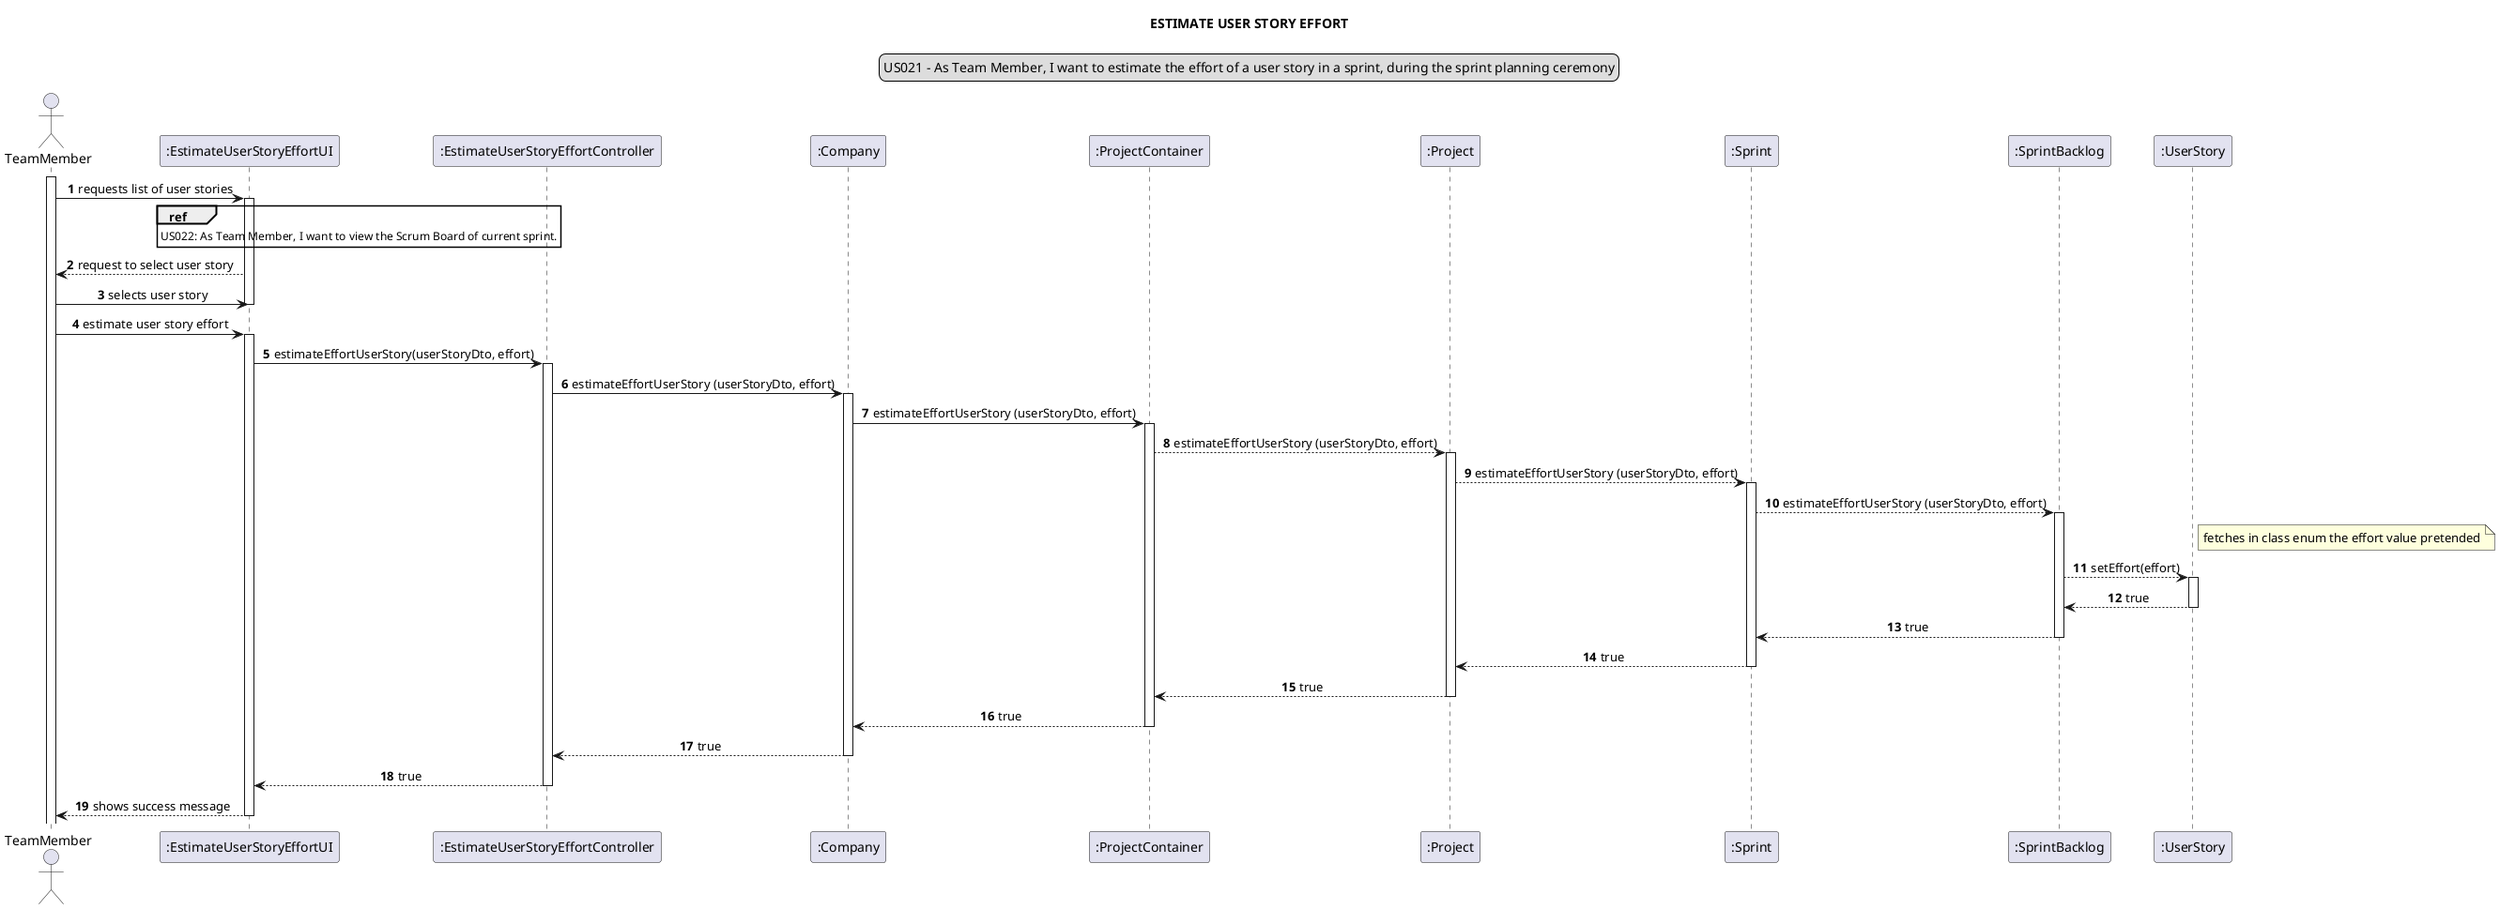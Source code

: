 @startuml
skinparam sequenceMessageAlign center
title ESTIMATE USER STORY EFFORT
legend top
US021 - As Team Member, I want to estimate the effort of a user story in a sprint, during the sprint planning ceremony
end legend
autonumber
actor TeamMember
participant ":EstimateUserStoryEffortUI" as ui
participant ":EstimateUserStoryEffortController" as controller
participant ":Company" as company
participant ":ProjectContainer" as pc
participant ":Project" as project
participant ":Sprint" as sprint
participant ":SprintBacklog" as sb
participant ":UserStory" as us


activate TeamMember

TeamMember -> ui: requests list of user stories
activate ui
ref over ui: US022: As Team Member, I want to view the Scrum Board of current sprint.





ui --> TeamMember: request to select user story
TeamMember -> ui: selects user story
deactivate ui
TeamMember -> ui: estimate user story effort
activate ui

ui -> controller: estimateEffortUserStory(userStoryDto, effort)
activate controller

controller -> company: estimateEffortUserStory (userStoryDto, effort)
activate company

company -> pc: estimateEffortUserStory (userStoryDto, effort)
activate pc

pc --> project: estimateEffortUserStory (userStoryDto, effort)
activate project

project --> sprint: estimateEffortUserStory (userStoryDto, effort)
activate sprint

sprint --> sb: estimateEffortUserStory (userStoryDto, effort)
activate sb
note right of us: fetches in class enum the effort value pretended

sb --> us: setEffort(effort)
activate us


us --> sb: true
deactivate us
sb --> sprint: true
deactivate sb
sprint --> project: true
deactivate sprint
project --> pc: true
deactivate project
pc --> company: true
deactivate pc
company --> controller: true
deactivate company
controller --> ui: true

deactivate controller
ui --> TeamMember: shows success message
deactivate ui
@enduml